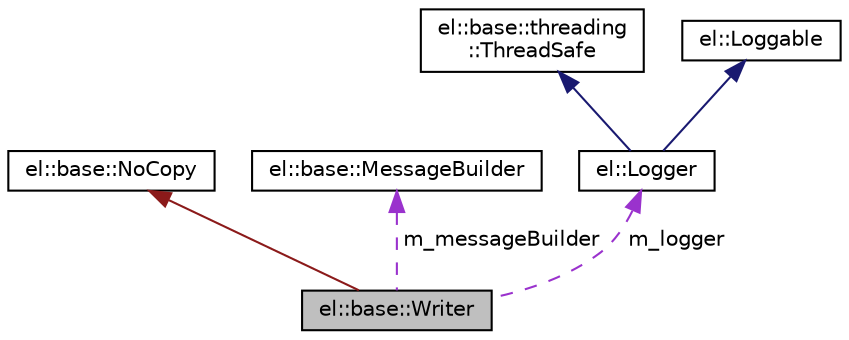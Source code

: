 digraph "el::base::Writer"
{
  edge [fontname="Helvetica",fontsize="10",labelfontname="Helvetica",labelfontsize="10"];
  node [fontname="Helvetica",fontsize="10",shape=record];
  Node1 [label="el::base::Writer",height=0.2,width=0.4,color="black", fillcolor="grey75", style="filled" fontcolor="black"];
  Node2 -> Node1 [dir="back",color="firebrick4",fontsize="10",style="solid",fontname="Helvetica"];
  Node2 [label="el::base::NoCopy",height=0.2,width=0.4,color="black", fillcolor="white", style="filled",URL="$classel_1_1base_1_1_no_copy.html",tooltip="Internal helper class that prevent copy constructor for class. "];
  Node3 -> Node1 [dir="back",color="darkorchid3",fontsize="10",style="dashed",label=" m_messageBuilder" ,fontname="Helvetica"];
  Node3 [label="el::base::MessageBuilder",height=0.2,width=0.4,color="black", fillcolor="white", style="filled",URL="$classel_1_1base_1_1_message_builder.html"];
  Node4 -> Node1 [dir="back",color="darkorchid3",fontsize="10",style="dashed",label=" m_logger" ,fontname="Helvetica"];
  Node4 [label="el::Logger",height=0.2,width=0.4,color="black", fillcolor="white", style="filled",URL="$classel_1_1_logger.html",tooltip="Represents a logger holding ID and configurations we need to write logs. "];
  Node5 -> Node4 [dir="back",color="midnightblue",fontsize="10",style="solid",fontname="Helvetica"];
  Node5 [label="el::base::threading\l::ThreadSafe",height=0.2,width=0.4,color="black", fillcolor="white", style="filled",URL="$classel_1_1base_1_1threading_1_1_thread_safe.html",tooltip="Base of thread safe class, this class is inheritable-only. "];
  Node6 -> Node4 [dir="back",color="midnightblue",fontsize="10",style="solid",fontname="Helvetica"];
  Node6 [label="el::Loggable",height=0.2,width=0.4,color="black", fillcolor="white", style="filled",URL="$classel_1_1_loggable.html",tooltip="Base of Easylogging++ friendly class. "];
}
